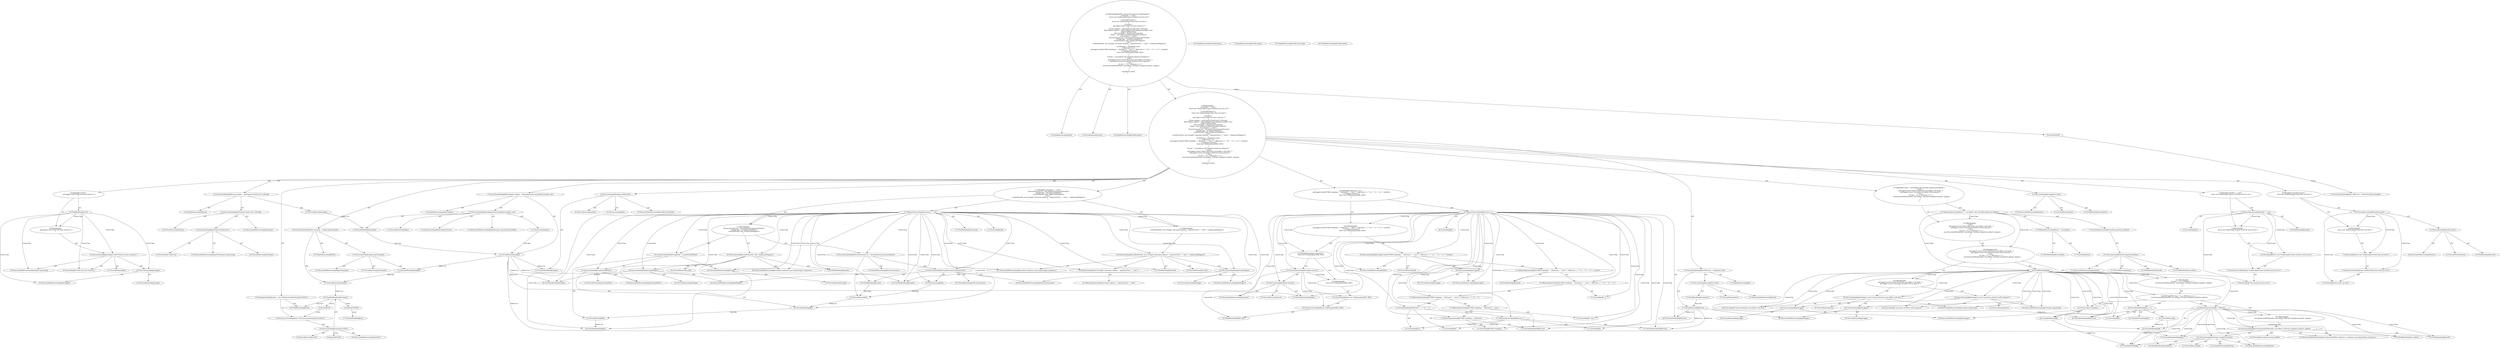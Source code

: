 digraph "execute#?" {
0 [label="2:CtTypeReferenceImpl@void" shape=ellipse]
1 [label="2:CtVirtualElement@execute" shape=ellipse]
2 [label="2:CtTypeReferenceImpl@TaskException" shape=ellipse]
3 [label="3:CtFieldReadImpl@baseDir" shape=ellipse]
4 [label="3:CtLiteralImpl@null" shape=ellipse]
5 [label="3:CtBinaryOperatorImpl@baseDir == null" shape=ellipse]
6 [label="4:CtTypeReferenceImpl@TaskException" shape=ellipse]
7 [label="4:CtLiteralImpl@\"base attribute must be set!\"" shape=ellipse]
8 [label="4:CtConstructorCallImpl@new TaskException(\"base attribute must be set!\")" shape=ellipse]
9 [label="4:CtThrowImpl@throw new TaskException(\"base attribute must be set!\")" shape=ellipse]
10 [label="3:CtBlockImpl@\{
    throw new TaskException(\"base attribute must be set!\");
\}" shape=ellipse]
11 [label="3:CtIfImpl@if (baseDir == null) \{
    throw new TaskException(\"base attribute must be set!\");
\}" shape=ellipse]
12 [label="6:CtExecutableReferenceImpl@exists()" shape=ellipse]
13 [label="6:CtVirtualElement@exists" shape=ellipse]
14 [label="6:CtFieldReadImpl@baseDir" shape=ellipse]
15 [label="6:CtInvocationImpl@baseDir.exists()" shape=ellipse]
16 [label="6:CtUnaryOperatorImpl@!baseDir.exists()" shape=ellipse]
17 [label="7:CtTypeReferenceImpl@TaskException" shape=ellipse]
18 [label="7:CtLiteralImpl@\"base does not exist!\"" shape=ellipse]
19 [label="7:CtConstructorCallImpl@new TaskException(\"base does not exist!\")" shape=ellipse]
20 [label="7:CtThrowImpl@throw new TaskException(\"base does not exist!\")" shape=ellipse]
21 [label="6:CtBlockImpl@\{
    throw new TaskException(\"base does not exist!\");
\}" shape=ellipse]
22 [label="6:CtIfImpl@if (!baseDir.exists()) \{
    throw new TaskException(\"base does not exist!\");
\}" shape=ellipse]
23 [label="9:CtFieldReadImpl@verify" shape=ellipse]
24 [label="10:CtExecutableReferenceImpl@info(java.lang.String)" shape=ellipse]
25 [label="10:CtVirtualElement@info" shape=ellipse]
26 [label="10:CtExecutableReferenceImpl@getLogger()" shape=ellipse]
27 [label="10:CtVirtualElement@getLogger" shape=ellipse]
28 [label="10:CtInvocationImpl@getLogger()" shape=ellipse]
29 [label="10:CtLiteralImpl@\"Verify has been turned on.\"" shape=ellipse]
30 [label="10:CtInvocationImpl@getLogger().info(\"Verify has been turned on.\")" shape=ellipse]
31 [label="9:CtBlockImpl@\{
    getLogger().info(\"Verify has been turned on.\");
\}" shape=ellipse]
32 [label="9:CtIfImpl@if (verify) \{
    getLogger().info(\"Verify has been turned on.\");
\}" shape=ellipse]
33 [label="12:CtTypeReferenceImpl@String" shape=ellipse]
34 [label="12:CtExecutableReferenceImpl@toString()" shape=ellipse]
35 [label="12:CtVirtualElement@toString" shape=ellipse]
36 [label="12:CtExecutableReferenceImpl@getProperty(java.lang.String)" shape=ellipse]
37 [label="12:CtVirtualElement@getProperty" shape=ellipse]
38 [label="12:CtLiteralImpl@\"build.rmic\"" shape=ellipse]
39 [label="12:CtInvocationImpl@getProperty(\"build.rmic\")" shape=ellipse]
40 [label="12:CtInvocationImpl@getProperty(\"build.rmic\").toString()" shape=ellipse]
41 [label="12:CtVirtualElement@compiler" shape=ellipse]
42 [label="12:CtLocalVariableImpl@String compiler = getProperty(\"build.rmic\").toString()" shape=ellipse]
43 [label="13:CtTypeReferenceImpl@RmicAdapter" shape=ellipse]
44 [label="13:CtExecutableReferenceImpl@getRmic(java.lang.String,PlaceHold)" shape=ellipse]
45 [label="13:CtVirtualElement@getRmic" shape=ellipse]
46 [label="13:CtTypeAccessImpl@RmicAdapterFactory" shape=ellipse]
47 [label="13:CtVariableReadImpl@compiler" shape=ellipse]
48 [label="13:CtThisAccessImpl@this" shape=ellipse]
49 [label="13:CtInvocationImpl@RmicAdapterFactory.getRmic(compiler, this)" shape=ellipse]
50 [label="13:CtVirtualElement@adapter" shape=ellipse]
51 [label="13:CtLocalVariableImpl@RmicAdapter adapter = RmicAdapterFactory.getRmic(compiler, this)" shape=ellipse]
52 [label="14:CtExecutableReferenceImpl@setRmic(PlaceHold)" shape=ellipse]
53 [label="14:CtVirtualElement@setRmic" shape=ellipse]
54 [label="14:CtVariableReadImpl@adapter" shape=ellipse]
55 [label="14:CtThisAccessImpl@this" shape=ellipse]
56 [label="14:CtInvocationImpl@adapter.setRmic(this)" shape=ellipse]
57 [label="15:CtTypeReferenceImpl@Path" shape=ellipse]
58 [label="15:CtExecutableReferenceImpl@getClasspath()" shape=ellipse]
59 [label="15:CtVirtualElement@getClasspath" shape=ellipse]
60 [label="15:CtVariableReadImpl@adapter" shape=ellipse]
61 [label="15:CtInvocationImpl@adapter.getClasspath()" shape=ellipse]
62 [label="15:CtVirtualElement@classpath" shape=ellipse]
63 [label="15:CtLocalVariableImpl@Path classpath = adapter.getClasspath()" shape=ellipse]
64 [label="16:CtFieldWriteImpl@loader" shape=ellipse]
65 [label="16:CtTypeReferenceImpl@URLClassLoader" shape=ellipse]
66 [label="16:CtExecutableReferenceImpl@toURLs()" shape=ellipse]
67 [label="16:CtVirtualElement@toURLs" shape=ellipse]
68 [label="16:CtVariableReadImpl@classpath" shape=ellipse]
69 [label="16:CtInvocationImpl@classpath.toURLs()" shape=ellipse]
70 [label="16:CtConstructorCallImpl@new URLClassLoader(classpath.toURLs())" shape=ellipse]
71 [label="16:CtAssignmentImpl@loader = new URLClassLoader(classpath.toURLs())" shape=ellipse]
72 [label="17:CtFieldReadImpl@classname" shape=ellipse]
73 [label="17:CtLiteralImpl@null" shape=ellipse]
74 [label="17:CtBinaryOperatorImpl@classname == null" shape=ellipse]
75 [label="18:CtTypeReferenceImpl@DirectoryScanner" shape=ellipse]
76 [label="18:CtExecutableReferenceImpl@getDirectoryScanner()" shape=ellipse]
77 [label="18:CtVirtualElement@getDirectoryScanner" shape=ellipse]
78 [label="18:CtThisAccessImpl@this" shape=ellipse]
79 [label="18:CtFieldReadImpl@baseDir" shape=ellipse]
80 [label="18:CtInvocationImpl@this.getDirectoryScanner(baseDir)" shape=ellipse]
81 [label="18:CtVirtualElement@ds" shape=ellipse]
82 [label="18:CtLocalVariableImpl@DirectoryScanner ds = this.getDirectoryScanner(baseDir)" shape=ellipse]
83 [label="19:CtVirtualElement@String[]" shape=ellipse]
84 [label="19:CtArrayTypeReferenceImpl@String[]" shape=ellipse]
85 [label="19:CtExecutableReferenceImpl@getIncludedFiles()" shape=ellipse]
86 [label="19:CtVirtualElement@getIncludedFiles" shape=ellipse]
87 [label="19:CtVariableReadImpl@ds" shape=ellipse]
88 [label="19:CtInvocationImpl@ds.getIncludedFiles()" shape=ellipse]
89 [label="19:CtVirtualElement@files" shape=ellipse]
90 [label="19:CtLocalVariableImpl@String[] files = ds.getIncludedFiles()" shape=ellipse]
91 [label="20:CtExecutableReferenceImpl@scanDir(<unknown>,java.lang.String[],<unknown>)" shape=ellipse]
92 [label="20:CtVirtualElement@scanDir" shape=ellipse]
93 [label="20:CtFieldReadImpl@baseDir" shape=ellipse]
94 [label="20:CtVariableReadImpl@files" shape=ellipse]
95 [label="20:CtExecutableReferenceImpl@getMapper()" shape=ellipse]
96 [label="20:CtVirtualElement@getMapper" shape=ellipse]
97 [label="20:CtVariableReadImpl@adapter" shape=ellipse]
98 [label="20:CtInvocationImpl@adapter.getMapper()" shape=ellipse]
99 [label="20:CtInvocationImpl@scanDir(baseDir, files, adapter.getMapper())" shape=ellipse]
100 [label="17:CtBlockImpl@\{
    DirectoryScanner ds = this.getDirectoryScanner(baseDir);
    String[] files = ds.getIncludedFiles();
    scanDir(baseDir, files, adapter.getMapper());
\}" shape=ellipse]
101 [label="22:CtExecutableReferenceImpl@scanDir(<unknown>,java.lang.String[],<unknown>)" shape=ellipse]
102 [label="22:CtVirtualElement@scanDir" shape=ellipse]
103 [label="23:CtFieldReadImpl@baseDir" shape=ellipse]
104 [label="24:CtNewArrayImpl@new String[]\{ classname.replace('.', separatorChar) + \".class\" \}" shape=ellipse]
105 [label="24:CtBinaryOperatorImpl@classname.replace('.', separatorChar) + \".class\"" shape=ellipse]
106 [label="25:CtExecutableReferenceImpl@getMapper()" shape=ellipse]
107 [label="25:CtVirtualElement@getMapper" shape=ellipse]
108 [label="25:CtVariableReadImpl@adapter" shape=ellipse]
109 [label="25:CtInvocationImpl@adapter.getMapper()" shape=ellipse]
110 [label="22:CtInvocationImpl@scanDir(baseDir, new String[]\{ classname.replace('.', separatorChar) + \".class\" \}, adapter.getMapper())" shape=ellipse]
111 [label="21:CtBlockImpl@\{
    scanDir(baseDir, new String[]\{ classname.replace('.', separatorChar) + \".class\" \}, adapter.getMapper());
\}" shape=ellipse]
112 [label="17:CtIfImpl@if (classname == null) \{
    DirectoryScanner ds = this.getDirectoryScanner(baseDir);
    String[] files = ds.getIncludedFiles();
    scanDir(baseDir, files, adapter.getMapper());
\} else \{
    scanDir(baseDir, new String[]\{ classname.replace('.', separatorChar) + \".class\" \}, adapter.getMapper());
\}" shape=ellipse]
113 [label="27:CtTypeReferenceImpl@int" shape=ellipse]
114 [label="27:CtExecutableReferenceImpl@size()" shape=ellipse]
115 [label="27:CtVirtualElement@size" shape=ellipse]
116 [label="27:CtFieldReadImpl@compileList" shape=ellipse]
117 [label="27:CtInvocationImpl@compileList.size()" shape=ellipse]
118 [label="27:CtVirtualElement@fileCount" shape=ellipse]
119 [label="27:CtLocalVariableImpl@int fileCount = compileList.size()" shape=ellipse]
120 [label="28:CtVariableReadImpl@fileCount" shape=ellipse]
121 [label="28:CtLiteralImpl@0" shape=ellipse]
122 [label="28:CtBinaryOperatorImpl@fileCount > 0" shape=ellipse]
123 [label="30:CtExecutableReferenceImpl@info()" shape=ellipse]
124 [label="29:CtVirtualElement@info" shape=ellipse]
125 [label="29:CtExecutableReferenceImpl@getLogger()" shape=ellipse]
126 [label="29:CtVirtualElement@getLogger" shape=ellipse]
127 [label="29:CtInvocationImpl@getLogger()" shape=ellipse]
128 [label="31:CtLiteralImpl@\"RMI Compiling \"" shape=ellipse]
129 [label="31:CtVariableReadImpl@fileCount" shape=ellipse]
130 [label="31:CtBinaryOperatorImpl@(\"RMI Compiling \" + fileCount)" shape=ellipse]
131 [label="31:CtLiteralImpl@\" class\"" shape=ellipse]
132 [label="31:CtBinaryOperatorImpl@((\"RMI Compiling \" + fileCount) + \" class\")" shape=ellipse]
133 [label="31:CtVariableReadImpl@fileCount" shape=ellipse]
134 [label="31:CtLiteralImpl@1" shape=ellipse]
135 [label="31:CtBinaryOperatorImpl@fileCount > 1" shape=ellipse]
136 [label="31:CtLiteralImpl@\"es\"" shape=ellipse]
137 [label="31:CtLiteralImpl@\"\"" shape=ellipse]
138 [label="31:CtConditionalImpl@(fileCount > 1 ? \"es\" : \"\")" shape=ellipse]
139 [label="31:CtBinaryOperatorImpl@(((\"RMI Compiling \" + fileCount) + \" class\") + (fileCount > 1 ? \"es\" : \"\"))" shape=ellipse]
140 [label="31:CtLiteralImpl@\" to \"" shape=ellipse]
141 [label="31:CtBinaryOperatorImpl@((((\"RMI Compiling \" + fileCount) + \" class\") + (fileCount > 1 ? \"es\" : \"\")) + \" to \")" shape=ellipse]
142 [label="32:CtFieldReadImpl@baseDir" shape=ellipse]
143 [label="31:CtBinaryOperatorImpl@((((\"RMI Compiling \" + fileCount) + \" class\") + (fileCount > 1 ? \"es\" : \"\")) + \" to \") + baseDir" shape=ellipse]
144 [label="29:CtInvocationImpl@getLogger().info(((((\"RMI Compiling \" + fileCount) + \" class\") + (fileCount > 1 ? \"es\" : \"\")) + \" to \") + baseDir)" shape=ellipse]
145 [label="33:CtExecutableReferenceImpl@execute()" shape=ellipse]
146 [label="33:CtVirtualElement@execute" shape=ellipse]
147 [label="33:CtVariableReadImpl@adapter" shape=ellipse]
148 [label="33:CtInvocationImpl@adapter.execute()" shape=ellipse]
149 [label="33:CtUnaryOperatorImpl@!adapter.execute()" shape=ellipse]
150 [label="34:CtTypeReferenceImpl@TaskException" shape=ellipse]
151 [label="34:CtFieldReadImpl@FAIL_MSG" shape=ellipse]
152 [label="34:CtConstructorCallImpl@new TaskException(FAIL_MSG)" shape=ellipse]
153 [label="34:CtThrowImpl@throw new TaskException(FAIL_MSG)" shape=ellipse]
154 [label="33:CtBlockImpl@\{
    throw new TaskException(FAIL_MSG);
\}" shape=ellipse]
155 [label="33:CtIfImpl@if (!adapter.execute()) \{
    throw new TaskException(FAIL_MSG);
\}" shape=ellipse]
156 [label="28:CtBlockImpl@\{
    getLogger().info(((((\"RMI Compiling \" + fileCount) + \" class\") + (fileCount > 1 ? \"es\" : \"\")) + \" to \") + baseDir);
    if (!adapter.execute()) \{
        throw new TaskException(FAIL_MSG);
    \}
\}" shape=ellipse]
157 [label="28:CtIfImpl@if (fileCount > 0) \{
    getLogger().info(((((\"RMI Compiling \" + fileCount) + \" class\") + (fileCount > 1 ? \"es\" : \"\")) + \" to \") + baseDir);
    if (!adapter.execute()) \{
        throw new TaskException(FAIL_MSG);
    \}
\}" shape=ellipse]
158 [label="37:CtLiteralImpl@null" shape=ellipse]
159 [label="37:CtFieldReadImpl@sourceBase" shape=ellipse]
160 [label="37:CtBinaryOperatorImpl@(null != sourceBase)" shape=ellipse]
161 [label="37:CtExecutableReferenceImpl@equals()" shape=ellipse]
162 [label="37:CtVirtualElement@equals" shape=ellipse]
163 [label="37:CtFieldReadImpl@baseDir" shape=ellipse]
164 [label="37:CtFieldReadImpl@sourceBase" shape=ellipse]
165 [label="37:CtInvocationImpl@baseDir.equals(sourceBase)" shape=ellipse]
166 [label="37:CtUnaryOperatorImpl@(!baseDir.equals(sourceBase))" shape=ellipse]
167 [label="37:CtBinaryOperatorImpl@(null != sourceBase) && (!baseDir.equals(sourceBase))" shape=ellipse]
168 [label="38:CtFieldReadImpl@idl" shape=ellipse]
169 [label="39:CtExecutableReferenceImpl@warn(java.lang.String)" shape=ellipse]
170 [label="39:CtVirtualElement@warn" shape=ellipse]
171 [label="39:CtExecutableReferenceImpl@getLogger()" shape=ellipse]
172 [label="39:CtVirtualElement@getLogger" shape=ellipse]
173 [label="39:CtInvocationImpl@getLogger()" shape=ellipse]
174 [label="39:CtLiteralImpl@\"Cannot determine sourcefiles in idl mode, \"" shape=ellipse]
175 [label="39:CtInvocationImpl@getLogger().warn(\"Cannot determine sourcefiles in idl mode, \")" shape=ellipse]
176 [label="40:CtExecutableReferenceImpl@warn(java.lang.String)" shape=ellipse]
177 [label="40:CtVirtualElement@warn" shape=ellipse]
178 [label="40:CtExecutableReferenceImpl@getLogger()" shape=ellipse]
179 [label="40:CtVirtualElement@getLogger" shape=ellipse]
180 [label="40:CtInvocationImpl@getLogger()" shape=ellipse]
181 [label="40:CtLiteralImpl@\"sourcebase attribute will be ignored.\"" shape=ellipse]
182 [label="40:CtInvocationImpl@getLogger().warn(\"sourcebase attribute will be ignored.\")" shape=ellipse]
183 [label="38:CtBlockImpl@\{
    getLogger().warn(\"Cannot determine sourcefiles in idl mode, \");
    getLogger().warn(\"sourcebase attribute will be ignored.\");
\}" shape=ellipse]
184 [label="42:CtTypeReferenceImpl@int" shape=ellipse]
185 [label="42:CtLiteralImpl@0" shape=ellipse]
186 [label="42:CtVirtualElement@j" shape=ellipse]
187 [label="42:CtLocalVariableImpl@int j = 0" shape=ellipse]
188 [label="42:CtVariableReadImpl@j" shape=ellipse]
189 [label="42:CtVariableReadImpl@fileCount" shape=ellipse]
190 [label="42:CtBinaryOperatorImpl@j < fileCount" shape=ellipse]
191 [label="42:CtVariableWriteImpl@j" shape=ellipse]
192 [label="42:CtUnaryOperatorImpl@j++" shape=ellipse]
193 [label="43:CtExecutableReferenceImpl@moveGeneratedFile(<unknown>,<unknown>,java.lang.String,<unknown>)" shape=ellipse]
194 [label="43:CtVirtualElement@moveGeneratedFile" shape=ellipse]
195 [label="43:CtFieldReadImpl@baseDir" shape=ellipse]
196 [label="43:CtFieldReadImpl@sourceBase" shape=ellipse]
197 [label="43:CtExecutableReferenceImpl@get(int)" shape=ellipse]
198 [label="43:CtVirtualElement@get" shape=ellipse]
199 [label="43:CtFieldReadImpl@compileList" shape=ellipse]
200 [label="43:CtVariableReadImpl@j" shape=ellipse]
201 [label="43:CtInvocationImpl@((String) (compileList.get(j)))" shape=ellipse]
202 [label="43:CtTypeReferenceImpl@String" shape=ellipse]
203 [label="43:CtVariableReadImpl@adapter" shape=ellipse]
204 [label="43:CtInvocationImpl@moveGeneratedFile(baseDir, sourceBase, ((String) (compileList.get(j))), adapter)" shape=ellipse]
205 [label="42:CtBlockImpl@\{
    moveGeneratedFile(baseDir, sourceBase, ((String) (compileList.get(j))), adapter);
\}" shape=ellipse]
206 [label="42:CtForImpl@for (int j = 0; j < fileCount; j++) \{
    moveGeneratedFile(baseDir, sourceBase, ((String) (compileList.get(j))), adapter);
\}" shape=ellipse]
207 [label="41:CtBlockImpl@\{
    for (int j = 0; j < fileCount; j++) \{
        moveGeneratedFile(baseDir, sourceBase, ((String) (compileList.get(j))), adapter);
    \}
\}" shape=ellipse]
208 [label="38:CtIfImpl@if (idl) \{
    getLogger().warn(\"Cannot determine sourcefiles in idl mode, \");
    getLogger().warn(\"sourcebase attribute will be ignored.\");
\} else \{
    for (int j = 0; j < fileCount; j++) \{
        moveGeneratedFile(baseDir, sourceBase, ((String) (compileList.get(j))), adapter);
    \}
\}" shape=ellipse]
209 [label="37:CtBlockImpl@\{
    if (idl) \{
        getLogger().warn(\"Cannot determine sourcefiles in idl mode, \");
        getLogger().warn(\"sourcebase attribute will be ignored.\");
    \} else \{
        for (int j = 0; j < fileCount; j++) \{
            moveGeneratedFile(baseDir, sourceBase, ((String) (compileList.get(j))), adapter);
        \}
    \}
\}" shape=ellipse]
210 [label="37:CtIfImpl@if ((null != sourceBase) && (!baseDir.equals(sourceBase))) \{
    if (idl) \{
        getLogger().warn(\"Cannot determine sourcefiles in idl mode, \");
        getLogger().warn(\"sourcebase attribute will be ignored.\");
    \} else \{
        for (int j = 0; j < fileCount; j++) \{
            moveGeneratedFile(baseDir, sourceBase, ((String) (compileList.get(j))), adapter);
        \}
    \}
\}" shape=ellipse]
211 [label="47:CtExecutableReferenceImpl@clear()" shape=ellipse]
212 [label="47:CtVirtualElement@clear" shape=ellipse]
213 [label="47:CtFieldReadImpl@compileList" shape=ellipse]
214 [label="47:CtInvocationImpl@compileList.clear()" shape=ellipse]
215 [label="2:CtBlockImpl@\{
    if (baseDir == null) \{
        throw new TaskException(\"base attribute must be set!\");
    \}
    if (!baseDir.exists()) \{
        throw new TaskException(\"base does not exist!\");
    \}
    if (verify) \{
        getLogger().info(\"Verify has been turned on.\");
    \}
    String compiler = getProperty(\"build.rmic\").toString();
    RmicAdapter adapter = RmicAdapterFactory.getRmic(compiler, this);
    adapter.setRmic(this);
    Path classpath = adapter.getClasspath();
    loader = new URLClassLoader(classpath.toURLs());
    if (classname == null) \{
        DirectoryScanner ds = this.getDirectoryScanner(baseDir);
        String[] files = ds.getIncludedFiles();
        scanDir(baseDir, files, adapter.getMapper());
    \} else \{
        scanDir(baseDir, new String[]\{ classname.replace('.', separatorChar) + \".class\" \}, adapter.getMapper());
    \}
    int fileCount = compileList.size();
    if (fileCount > 0) \{
        getLogger().info(((((\"RMI Compiling \" + fileCount) + \" class\") + (fileCount > 1 ? \"es\" : \"\")) + \" to \") + baseDir);
        if (!adapter.execute()) \{
            throw new TaskException(FAIL_MSG);
        \}
    \}
    if ((null != sourceBase) && (!baseDir.equals(sourceBase))) \{
        if (idl) \{
            getLogger().warn(\"Cannot determine sourcefiles in idl mode, \");
            getLogger().warn(\"sourcebase attribute will be ignored.\");
        \} else \{
            for (int j = 0; j < fileCount; j++) \{
                moveGeneratedFile(baseDir, sourceBase, ((String) (compileList.get(j))), adapter);
            \}
        \}
    \}
    compileList.clear();
\}" shape=ellipse]
216 [label="2:CtMethodImpl@public void execute() throws TaskException \{
    if (baseDir == null) \{
        throw new TaskException(\"base attribute must be set!\");
    \}
    if (!baseDir.exists()) \{
        throw new TaskException(\"base does not exist!\");
    \}
    if (verify) \{
        getLogger().info(\"Verify has been turned on.\");
    \}
    String compiler = getProperty(\"build.rmic\").toString();
    RmicAdapter adapter = RmicAdapterFactory.getRmic(compiler, this);
    adapter.setRmic(this);
    Path classpath = adapter.getClasspath();
    loader = new URLClassLoader(classpath.toURLs());
    if (classname == null) \{
        DirectoryScanner ds = this.getDirectoryScanner(baseDir);
        String[] files = ds.getIncludedFiles();
        scanDir(baseDir, files, adapter.getMapper());
    \} else \{
        scanDir(baseDir, new String[]\{ classname.replace('.', separatorChar) + \".class\" \}, adapter.getMapper());
    \}
    int fileCount = compileList.size();
    if (fileCount > 0) \{
        getLogger().info(((((\"RMI Compiling \" + fileCount) + \" class\") + (fileCount > 1 ? \"es\" : \"\")) + \" to \") + baseDir);
        if (!adapter.execute()) \{
            throw new TaskException(FAIL_MSG);
        \}
    \}
    if ((null != sourceBase) && (!baseDir.equals(sourceBase))) \{
        if (idl) \{
            getLogger().warn(\"Cannot determine sourcefiles in idl mode, \");
            getLogger().warn(\"sourcebase attribute will be ignored.\");
        \} else \{
            for (int j = 0; j < fileCount; j++) \{
                moveGeneratedFile(baseDir, sourceBase, ((String) (compileList.get(j))), adapter);
            \}
        \}
    \}
    compileList.clear();
\}" shape=ellipse]
217 [label="16:Update@UPDATE" shape=ellipse]
218 [label="17:CtVariableReadImpl@urls" shape=ellipse]
219 [label="16:Delete@DELETE" shape=ellipse]
220 [label="16:Insert@INSERT" shape=ellipse]
221 [label="16:CtLocalVariableImpl@final URL[] urls = PathUtil.toURLs(classpath)" shape=ellipse]
222 [label="16:Move@MOVE" shape=ellipse]
5 -> 3 [label="AST"];
5 -> 4 [label="AST"];
5 -> 10 [label="Control Dep"];
5 -> 9 [label="Control Dep"];
5 -> 8 [label="Control Dep"];
5 -> 7 [label="Control Dep"];
8 -> 7 [label="AST"];
9 -> 8 [label="AST"];
10 -> 9 [label="AST"];
11 -> 5 [label="AST"];
11 -> 10 [label="AST"];
15 -> 13 [label="AST"];
15 -> 14 [label="AST"];
15 -> 12 [label="AST"];
16 -> 15 [label="AST"];
16 -> 21 [label="Control Dep"];
16 -> 20 [label="Control Dep"];
16 -> 19 [label="Control Dep"];
16 -> 18 [label="Control Dep"];
19 -> 18 [label="AST"];
20 -> 19 [label="AST"];
21 -> 20 [label="AST"];
22 -> 16 [label="AST"];
22 -> 21 [label="AST"];
23 -> 31 [label="Control Dep"];
23 -> 30 [label="Control Dep"];
23 -> 24 [label="Control Dep"];
23 -> 28 [label="Control Dep"];
23 -> 26 [label="Control Dep"];
23 -> 29 [label="Control Dep"];
28 -> 27 [label="AST"];
28 -> 26 [label="AST"];
30 -> 25 [label="AST"];
30 -> 28 [label="AST"];
30 -> 24 [label="AST"];
30 -> 29 [label="AST"];
31 -> 30 [label="AST"];
32 -> 23 [label="AST"];
32 -> 31 [label="AST"];
39 -> 37 [label="AST"];
39 -> 36 [label="AST"];
39 -> 38 [label="AST"];
40 -> 35 [label="AST"];
40 -> 39 [label="AST"];
40 -> 34 [label="AST"];
41 -> 47 [label="Define-Use"];
42 -> 41 [label="AST"];
42 -> 33 [label="AST"];
42 -> 40 [label="AST"];
47 -> 50 [label="Data Dep"];
48 -> 50 [label="Data Dep"];
49 -> 45 [label="AST"];
49 -> 46 [label="AST"];
49 -> 44 [label="AST"];
49 -> 47 [label="AST"];
49 -> 48 [label="AST"];
50 -> 54 [label="Define-Use"];
50 -> 60 [label="Define-Use"];
50 -> 97 [label="Define-Use"];
50 -> 108 [label="Define-Use"];
50 -> 147 [label="Define-Use"];
50 -> 203 [label="Define-Use"];
51 -> 50 [label="AST"];
51 -> 43 [label="AST"];
51 -> 49 [label="AST"];
56 -> 53 [label="AST"];
56 -> 54 [label="AST"];
56 -> 52 [label="AST"];
56 -> 55 [label="AST"];
60 -> 62 [label="Data Dep"];
61 -> 59 [label="AST"];
61 -> 60 [label="AST"];
61 -> 58 [label="AST"];
62 -> 68 [label="Define-Use"];
63 -> 62 [label="AST"];
63 -> 57 [label="AST"];
63 -> 61 [label="AST"];
68 -> 64 [label="Data Dep"];
68 -> 217 [label="Action"];
68 -> 222 [label="Action"];
69 -> 67 [label="AST"];
69 -> 68 [label="AST"];
69 -> 66 [label="AST"];
69 -> 219 [label="Action"];
70 -> 69 [label="AST"];
71 -> 64 [label="AST"];
71 -> 70 [label="AST"];
74 -> 72 [label="AST"];
74 -> 73 [label="AST"];
74 -> 100 [label="Control Dep"];
74 -> 82 [label="Control Dep"];
74 -> 80 [label="Control Dep"];
74 -> 76 [label="Control Dep"];
74 -> 78 [label="Control Dep"];
74 -> 79 [label="Control Dep"];
74 -> 90 [label="Control Dep"];
74 -> 84 [label="Control Dep"];
74 -> 88 [label="Control Dep"];
74 -> 85 [label="Control Dep"];
74 -> 87 [label="Control Dep"];
74 -> 99 [label="Control Dep"];
74 -> 91 [label="Control Dep"];
74 -> 93 [label="Control Dep"];
74 -> 94 [label="Control Dep"];
74 -> 98 [label="Control Dep"];
74 -> 95 [label="Control Dep"];
74 -> 97 [label="Control Dep"];
74 -> 111 [label="Control Dep"];
74 -> 110 [label="Control Dep"];
74 -> 101 [label="Control Dep"];
74 -> 103 [label="Control Dep"];
74 -> 104 [label="Control Dep"];
74 -> 109 [label="Control Dep"];
74 -> 106 [label="Control Dep"];
74 -> 108 [label="Control Dep"];
78 -> 81 [label="Data Dep"];
79 -> 81 [label="Data Dep"];
80 -> 77 [label="AST"];
80 -> 78 [label="AST"];
80 -> 76 [label="AST"];
80 -> 79 [label="AST"];
81 -> 87 [label="Define-Use"];
82 -> 81 [label="AST"];
82 -> 75 [label="AST"];
82 -> 80 [label="AST"];
84 -> 83 [label="AST"];
87 -> 89 [label="Data Dep"];
88 -> 86 [label="AST"];
88 -> 87 [label="AST"];
88 -> 85 [label="AST"];
89 -> 94 [label="Define-Use"];
90 -> 89 [label="AST"];
90 -> 84 [label="AST"];
90 -> 88 [label="AST"];
98 -> 96 [label="AST"];
98 -> 97 [label="AST"];
98 -> 95 [label="AST"];
99 -> 92 [label="AST"];
99 -> 91 [label="AST"];
99 -> 93 [label="AST"];
99 -> 94 [label="AST"];
99 -> 98 [label="AST"];
100 -> 82 [label="AST"];
100 -> 90 [label="AST"];
100 -> 99 [label="AST"];
104 -> 105 [label="AST"];
109 -> 107 [label="AST"];
109 -> 108 [label="AST"];
109 -> 106 [label="AST"];
110 -> 102 [label="AST"];
110 -> 101 [label="AST"];
110 -> 103 [label="AST"];
110 -> 104 [label="AST"];
110 -> 109 [label="AST"];
111 -> 110 [label="AST"];
112 -> 74 [label="AST"];
112 -> 100 [label="AST"];
112 -> 111 [label="AST"];
116 -> 118 [label="Data Dep"];
117 -> 115 [label="AST"];
117 -> 116 [label="AST"];
117 -> 114 [label="AST"];
118 -> 120 [label="Define-Use"];
118 -> 129 [label="Define-Use"];
118 -> 133 [label="Define-Use"];
118 -> 189 [label="Define-Use"];
119 -> 118 [label="AST"];
119 -> 113 [label="AST"];
119 -> 117 [label="AST"];
122 -> 120 [label="AST"];
122 -> 121 [label="AST"];
122 -> 156 [label="Control Dep"];
122 -> 144 [label="Control Dep"];
122 -> 123 [label="Control Dep"];
122 -> 127 [label="Control Dep"];
122 -> 125 [label="Control Dep"];
122 -> 143 [label="Control Dep"];
122 -> 141 [label="Control Dep"];
122 -> 139 [label="Control Dep"];
122 -> 132 [label="Control Dep"];
122 -> 130 [label="Control Dep"];
122 -> 128 [label="Control Dep"];
122 -> 129 [label="Control Dep"];
122 -> 131 [label="Control Dep"];
122 -> 138 [label="Control Dep"];
122 -> 135 [label="Control Dep"];
122 -> 133 [label="Control Dep"];
122 -> 134 [label="Control Dep"];
122 -> 140 [label="Control Dep"];
122 -> 142 [label="Control Dep"];
122 -> 155 [label="Control Dep"];
122 -> 149 [label="Control Dep"];
122 -> 148 [label="Control Dep"];
122 -> 145 [label="Control Dep"];
122 -> 147 [label="Control Dep"];
127 -> 126 [label="AST"];
127 -> 125 [label="AST"];
130 -> 128 [label="AST"];
130 -> 129 [label="AST"];
132 -> 130 [label="AST"];
132 -> 131 [label="AST"];
135 -> 133 [label="AST"];
135 -> 134 [label="AST"];
135 -> 136 [label="Control Dep"];
135 -> 137 [label="Control Dep"];
138 -> 135 [label="AST"];
138 -> 136 [label="AST"];
138 -> 137 [label="AST"];
139 -> 132 [label="AST"];
139 -> 138 [label="AST"];
141 -> 139 [label="AST"];
141 -> 140 [label="AST"];
143 -> 141 [label="AST"];
143 -> 142 [label="AST"];
144 -> 124 [label="AST"];
144 -> 127 [label="AST"];
144 -> 123 [label="AST"];
144 -> 143 [label="AST"];
148 -> 146 [label="AST"];
148 -> 147 [label="AST"];
148 -> 145 [label="AST"];
149 -> 148 [label="AST"];
149 -> 154 [label="Control Dep"];
149 -> 153 [label="Control Dep"];
149 -> 152 [label="Control Dep"];
149 -> 151 [label="Control Dep"];
152 -> 151 [label="AST"];
153 -> 152 [label="AST"];
154 -> 153 [label="AST"];
155 -> 149 [label="AST"];
155 -> 154 [label="AST"];
156 -> 144 [label="AST"];
156 -> 155 [label="AST"];
157 -> 122 [label="AST"];
157 -> 156 [label="AST"];
160 -> 158 [label="AST"];
160 -> 159 [label="AST"];
165 -> 162 [label="AST"];
165 -> 163 [label="AST"];
165 -> 161 [label="AST"];
165 -> 164 [label="AST"];
166 -> 165 [label="AST"];
167 -> 160 [label="AST"];
167 -> 166 [label="AST"];
167 -> 209 [label="Control Dep"];
167 -> 208 [label="Control Dep"];
167 -> 168 [label="Control Dep"];
168 -> 183 [label="Control Dep"];
168 -> 175 [label="Control Dep"];
168 -> 169 [label="Control Dep"];
168 -> 173 [label="Control Dep"];
168 -> 171 [label="Control Dep"];
168 -> 174 [label="Control Dep"];
168 -> 182 [label="Control Dep"];
168 -> 176 [label="Control Dep"];
168 -> 180 [label="Control Dep"];
168 -> 178 [label="Control Dep"];
168 -> 181 [label="Control Dep"];
168 -> 207 [label="Control Dep"];
168 -> 206 [label="Control Dep"];
168 -> 187 [label="Control Dep"];
168 -> 185 [label="Control Dep"];
168 -> 190 [label="Control Dep"];
168 -> 188 [label="Control Dep"];
168 -> 189 [label="Control Dep"];
168 -> 192 [label="Control Dep"];
168 -> 191 [label="Control Dep"];
173 -> 172 [label="AST"];
173 -> 171 [label="AST"];
175 -> 170 [label="AST"];
175 -> 173 [label="AST"];
175 -> 169 [label="AST"];
175 -> 174 [label="AST"];
180 -> 179 [label="AST"];
180 -> 178 [label="AST"];
182 -> 177 [label="AST"];
182 -> 180 [label="AST"];
182 -> 176 [label="AST"];
182 -> 181 [label="AST"];
183 -> 175 [label="AST"];
183 -> 182 [label="AST"];
186 -> 188 [label="Define-Use"];
186 -> 200 [label="Define-Use"];
187 -> 186 [label="AST"];
187 -> 184 [label="AST"];
187 -> 185 [label="AST"];
190 -> 188 [label="AST"];
190 -> 189 [label="AST"];
190 -> 205 [label="Control Dep"];
190 -> 204 [label="Control Dep"];
190 -> 193 [label="Control Dep"];
190 -> 195 [label="Control Dep"];
190 -> 196 [label="Control Dep"];
190 -> 201 [label="Control Dep"];
190 -> 197 [label="Control Dep"];
190 -> 199 [label="Control Dep"];
190 -> 200 [label="Control Dep"];
190 -> 203 [label="Control Dep"];
191 -> 200 [label="Define-Use"];
192 -> 191 [label="AST"];
201 -> 198 [label="AST"];
201 -> 202 [label="AST"];
201 -> 199 [label="AST"];
201 -> 197 [label="AST"];
201 -> 200 [label="AST"];
204 -> 194 [label="AST"];
204 -> 193 [label="AST"];
204 -> 195 [label="AST"];
204 -> 196 [label="AST"];
204 -> 201 [label="AST"];
204 -> 203 [label="AST"];
205 -> 204 [label="AST"];
206 -> 187 [label="AST"];
206 -> 190 [label="AST"];
206 -> 192 [label="AST"];
206 -> 205 [label="AST"];
207 -> 206 [label="AST"];
208 -> 168 [label="AST"];
208 -> 183 [label="AST"];
208 -> 207 [label="AST"];
209 -> 208 [label="AST"];
210 -> 167 [label="AST"];
210 -> 209 [label="AST"];
214 -> 212 [label="AST"];
214 -> 213 [label="AST"];
214 -> 211 [label="AST"];
215 -> 11 [label="AST"];
215 -> 22 [label="AST"];
215 -> 32 [label="AST"];
215 -> 42 [label="AST"];
215 -> 51 [label="AST"];
215 -> 56 [label="AST"];
215 -> 63 [label="AST"];
215 -> 71 [label="AST"];
215 -> 112 [label="AST"];
215 -> 119 [label="AST"];
215 -> 157 [label="AST"];
215 -> 210 [label="AST"];
215 -> 214 [label="AST"];
216 -> 1 [label="AST"];
216 -> 0 [label="AST"];
216 -> 2 [label="AST"];
216 -> 215 [label="AST"];
216 -> 220 [label="Action"];
217 -> 218 [label="Action"];
220 -> 221 [label="Action"];
222 -> 70 [label="Action"];
}